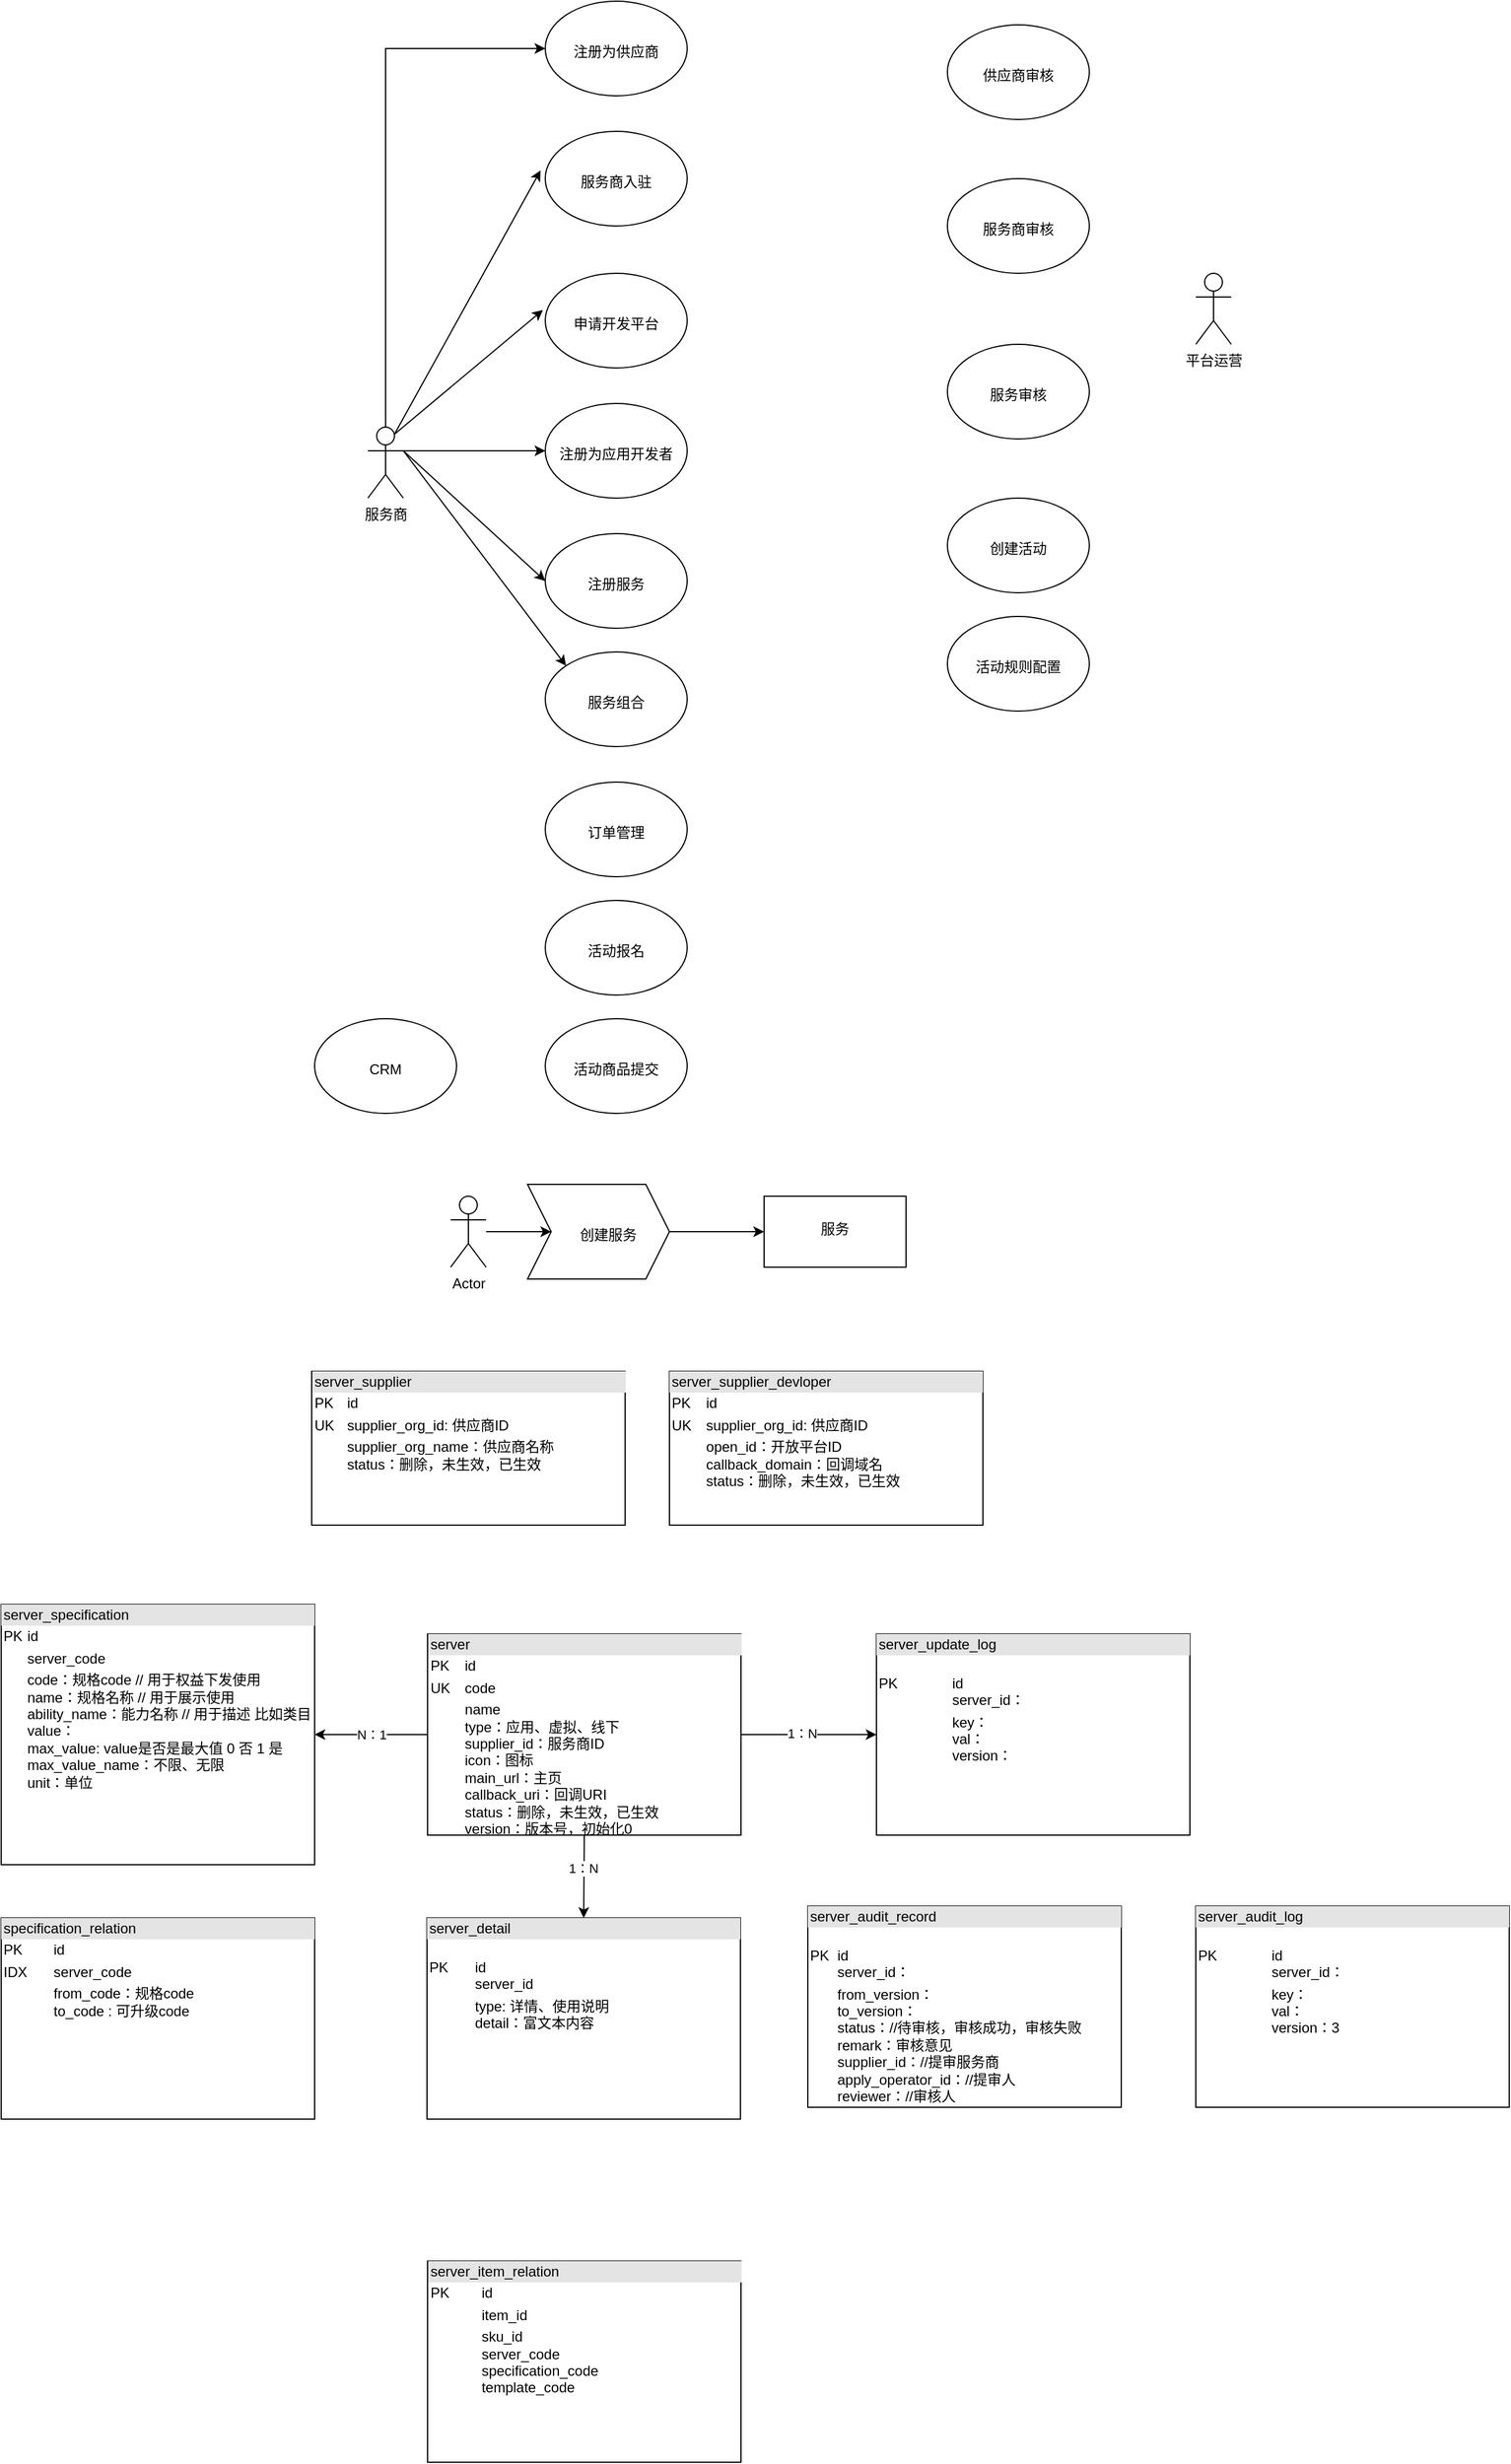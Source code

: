 <mxfile version="14.4.8" type="github">
  <diagram id="B70IhRkMhYVNKk3HT8WK" name="Page-1">
    <mxGraphModel dx="3320" dy="745" grid="1" gridSize="10" guides="1" tooltips="1" connect="1" arrows="1" fold="1" page="1" pageScale="1" pageWidth="1654" pageHeight="2336" math="0" shadow="0">
      <root>
        <mxCell id="0" />
        <mxCell id="1" parent="0" />
        <mxCell id="j2E_Z_zM7ND2CpY0MRjZ-5" value="" style="edgeStyle=orthogonalEdgeStyle;rounded=0;orthogonalLoop=1;jettySize=auto;html=1;entryX=0;entryY=0.5;entryDx=0;entryDy=0;" edge="1" parent="1" source="j2E_Z_zM7ND2CpY0MRjZ-1" target="j2E_Z_zM7ND2CpY0MRjZ-8">
          <mxGeometry relative="1" as="geometry">
            <Array as="points">
              <mxPoint x="205" y="50" />
            </Array>
          </mxGeometry>
        </mxCell>
        <mxCell id="j2E_Z_zM7ND2CpY0MRjZ-1" value="服务商" style="shape=umlActor;verticalLabelPosition=bottom;verticalAlign=top;html=1;outlineConnect=0;" vertex="1" parent="1">
          <mxGeometry x="190" y="370" width="30" height="60" as="geometry" />
        </mxCell>
        <mxCell id="j2E_Z_zM7ND2CpY0MRjZ-4" value="&lt;br&gt;&lt;br&gt;服务商入驻" style="ellipse;whiteSpace=wrap;html=1;verticalAlign=top;" vertex="1" parent="1">
          <mxGeometry x="340" y="120" width="120" height="80" as="geometry" />
        </mxCell>
        <mxCell id="j2E_Z_zM7ND2CpY0MRjZ-6" value="&lt;br&gt;&lt;br&gt;申请开发平台" style="ellipse;whiteSpace=wrap;html=1;verticalAlign=top;" vertex="1" parent="1">
          <mxGeometry x="340" y="240" width="120" height="80" as="geometry" />
        </mxCell>
        <mxCell id="j2E_Z_zM7ND2CpY0MRjZ-7" value="&lt;br&gt;&lt;br&gt;注册为应用开发者" style="ellipse;whiteSpace=wrap;html=1;verticalAlign=top;" vertex="1" parent="1">
          <mxGeometry x="340" y="350" width="120" height="80" as="geometry" />
        </mxCell>
        <mxCell id="j2E_Z_zM7ND2CpY0MRjZ-8" value="&lt;br&gt;&lt;br&gt;注册为供应商" style="ellipse;whiteSpace=wrap;html=1;verticalAlign=top;" vertex="1" parent="1">
          <mxGeometry x="340" y="10" width="120" height="80" as="geometry" />
        </mxCell>
        <mxCell id="j2E_Z_zM7ND2CpY0MRjZ-9" value="" style="endArrow=classic;html=1;entryX=-0.033;entryY=0.413;entryDx=0;entryDy=0;entryPerimeter=0;exitX=0.75;exitY=0.1;exitDx=0;exitDy=0;exitPerimeter=0;" edge="1" parent="1" source="j2E_Z_zM7ND2CpY0MRjZ-1" target="j2E_Z_zM7ND2CpY0MRjZ-4">
          <mxGeometry width="50" height="50" relative="1" as="geometry">
            <mxPoint x="220" y="310" as="sourcePoint" />
            <mxPoint x="260" y="280" as="targetPoint" />
          </mxGeometry>
        </mxCell>
        <mxCell id="j2E_Z_zM7ND2CpY0MRjZ-10" value="" style="endArrow=classic;html=1;entryX=-0.017;entryY=0.388;entryDx=0;entryDy=0;entryPerimeter=0;exitX=0.75;exitY=0.1;exitDx=0;exitDy=0;exitPerimeter=0;" edge="1" parent="1" source="j2E_Z_zM7ND2CpY0MRjZ-1" target="j2E_Z_zM7ND2CpY0MRjZ-6">
          <mxGeometry width="50" height="50" relative="1" as="geometry">
            <mxPoint x="220" y="385" as="sourcePoint" />
            <mxPoint x="346.04" y="163.04" as="targetPoint" />
          </mxGeometry>
        </mxCell>
        <mxCell id="j2E_Z_zM7ND2CpY0MRjZ-11" value="" style="endArrow=classic;html=1;entryX=0;entryY=0.5;entryDx=0;entryDy=0;exitX=1;exitY=0.333;exitDx=0;exitDy=0;exitPerimeter=0;" edge="1" parent="1" source="j2E_Z_zM7ND2CpY0MRjZ-1" target="j2E_Z_zM7ND2CpY0MRjZ-7">
          <mxGeometry width="50" height="50" relative="1" as="geometry">
            <mxPoint x="220" y="260" as="sourcePoint" />
            <mxPoint x="347.96" y="281.04" as="targetPoint" />
          </mxGeometry>
        </mxCell>
        <mxCell id="j2E_Z_zM7ND2CpY0MRjZ-12" value="&lt;br&gt;&lt;br&gt;注册服务" style="ellipse;whiteSpace=wrap;html=1;verticalAlign=top;" vertex="1" parent="1">
          <mxGeometry x="340" y="460" width="120" height="80" as="geometry" />
        </mxCell>
        <mxCell id="j2E_Z_zM7ND2CpY0MRjZ-13" value="&lt;br&gt;&lt;br&gt;服务组合" style="ellipse;whiteSpace=wrap;html=1;verticalAlign=top;" vertex="1" parent="1">
          <mxGeometry x="340" y="560" width="120" height="80" as="geometry" />
        </mxCell>
        <mxCell id="j2E_Z_zM7ND2CpY0MRjZ-14" value="" style="endArrow=classic;html=1;entryX=0;entryY=0.5;entryDx=0;entryDy=0;exitX=1;exitY=0.333;exitDx=0;exitDy=0;exitPerimeter=0;" edge="1" parent="1" source="j2E_Z_zM7ND2CpY0MRjZ-1">
          <mxGeometry width="50" height="50" relative="1" as="geometry">
            <mxPoint x="220" y="260" as="sourcePoint" />
            <mxPoint x="340" y="500" as="targetPoint" />
          </mxGeometry>
        </mxCell>
        <mxCell id="j2E_Z_zM7ND2CpY0MRjZ-16" value="" style="endArrow=classic;html=1;entryX=0;entryY=0;entryDx=0;entryDy=0;exitX=1;exitY=0.333;exitDx=0;exitDy=0;exitPerimeter=0;" edge="1" parent="1" source="j2E_Z_zM7ND2CpY0MRjZ-1" target="j2E_Z_zM7ND2CpY0MRjZ-13">
          <mxGeometry width="50" height="50" relative="1" as="geometry">
            <mxPoint x="230" y="440" as="sourcePoint" />
            <mxPoint x="350" y="550" as="targetPoint" />
          </mxGeometry>
        </mxCell>
        <mxCell id="j2E_Z_zM7ND2CpY0MRjZ-17" value="&lt;br&gt;&lt;br&gt;订单管理" style="ellipse;whiteSpace=wrap;html=1;verticalAlign=top;" vertex="1" parent="1">
          <mxGeometry x="340" y="670" width="120" height="80" as="geometry" />
        </mxCell>
        <mxCell id="j2E_Z_zM7ND2CpY0MRjZ-18" value="&lt;br&gt;&lt;br&gt;活动报名" style="ellipse;whiteSpace=wrap;html=1;verticalAlign=top;" vertex="1" parent="1">
          <mxGeometry x="340" y="770" width="120" height="80" as="geometry" />
        </mxCell>
        <mxCell id="j2E_Z_zM7ND2CpY0MRjZ-19" value="&lt;br&gt;&lt;br&gt;活动商品提交" style="ellipse;whiteSpace=wrap;html=1;verticalAlign=top;" vertex="1" parent="1">
          <mxGeometry x="340" y="870" width="120" height="80" as="geometry" />
        </mxCell>
        <mxCell id="j2E_Z_zM7ND2CpY0MRjZ-20" value="&lt;br&gt;&lt;br&gt;CRM" style="ellipse;whiteSpace=wrap;html=1;verticalAlign=top;" vertex="1" parent="1">
          <mxGeometry x="145" y="870" width="120" height="80" as="geometry" />
        </mxCell>
        <mxCell id="j2E_Z_zM7ND2CpY0MRjZ-21" value="平台运营" style="shape=umlActor;verticalLabelPosition=bottom;verticalAlign=top;html=1;outlineConnect=0;" vertex="1" parent="1">
          <mxGeometry x="890" y="240" width="30" height="60" as="geometry" />
        </mxCell>
        <mxCell id="j2E_Z_zM7ND2CpY0MRjZ-22" value="&lt;br&gt;&lt;br&gt;供应商审核" style="ellipse;whiteSpace=wrap;html=1;verticalAlign=top;" vertex="1" parent="1">
          <mxGeometry x="680" y="30" width="120" height="80" as="geometry" />
        </mxCell>
        <mxCell id="j2E_Z_zM7ND2CpY0MRjZ-23" value="&lt;br&gt;&lt;br&gt;服务商审核" style="ellipse;whiteSpace=wrap;html=1;verticalAlign=top;" vertex="1" parent="1">
          <mxGeometry x="680" y="160" width="120" height="80" as="geometry" />
        </mxCell>
        <mxCell id="j2E_Z_zM7ND2CpY0MRjZ-24" value="&lt;br&gt;&lt;br&gt;服务审核" style="ellipse;whiteSpace=wrap;html=1;verticalAlign=top;" vertex="1" parent="1">
          <mxGeometry x="680" y="300" width="120" height="80" as="geometry" />
        </mxCell>
        <mxCell id="j2E_Z_zM7ND2CpY0MRjZ-25" value="&lt;br&gt;&lt;br&gt;创建活动" style="ellipse;whiteSpace=wrap;html=1;verticalAlign=top;" vertex="1" parent="1">
          <mxGeometry x="680" y="430" width="120" height="80" as="geometry" />
        </mxCell>
        <mxCell id="j2E_Z_zM7ND2CpY0MRjZ-26" value="&lt;br&gt;&lt;br&gt;活动规则配置" style="ellipse;whiteSpace=wrap;html=1;verticalAlign=top;" vertex="1" parent="1">
          <mxGeometry x="680" y="530" width="120" height="80" as="geometry" />
        </mxCell>
        <mxCell id="j2E_Z_zM7ND2CpY0MRjZ-27" value="&lt;div style=&quot;box-sizing: border-box ; width: 100% ; background: #e4e4e4 ; padding: 2px&quot;&gt;server&lt;/div&gt;&lt;table style=&quot;width: 100% ; font-size: 1em&quot; cellpadding=&quot;2&quot; cellspacing=&quot;0&quot;&gt;&lt;tbody&gt;&lt;tr&gt;&lt;td&gt;PK&lt;/td&gt;&lt;td&gt;id&lt;/td&gt;&lt;/tr&gt;&lt;tr&gt;&lt;td&gt;UK&lt;/td&gt;&lt;td&gt;code&lt;/td&gt;&lt;/tr&gt;&lt;tr&gt;&lt;td&gt;&lt;/td&gt;&lt;td&gt;name&lt;br&gt;type：应用、虚拟、线下&lt;br&gt;supplier_id：服务商ID&lt;br&gt;icon：图标&lt;br&gt;main_url：主页&lt;br&gt;callback_uri：回调URI&lt;br&gt;status：删除，未生效，已生效&lt;br&gt;version：版本号，初始化0&lt;br&gt;&lt;br&gt;&lt;/td&gt;&lt;/tr&gt;&lt;/tbody&gt;&lt;/table&gt;" style="verticalAlign=top;align=left;overflow=fill;html=1;" vertex="1" parent="1">
          <mxGeometry x="240.5" y="1390" width="265" height="170" as="geometry" />
        </mxCell>
        <mxCell id="j2E_Z_zM7ND2CpY0MRjZ-28" value="&lt;div style=&quot;box-sizing: border-box ; width: 100% ; background: #e4e4e4 ; padding: 2px&quot;&gt;server_detail&lt;/div&gt;&lt;table style=&quot;width: 100% ; font-size: 1em&quot; cellpadding=&quot;2&quot; cellspacing=&quot;0&quot;&gt;&lt;tbody&gt;&lt;tr&gt;&lt;td&gt;PK&lt;/td&gt;&lt;td&gt;&lt;br&gt;id&lt;br&gt;server_id&lt;br&gt;&lt;/td&gt;&lt;/tr&gt;&lt;tr&gt;&lt;td&gt;&lt;br&gt;&lt;/td&gt;&lt;td&gt;type: 详情、使用说明&lt;br&gt;detail：富文本内容&lt;/td&gt;&lt;/tr&gt;&lt;tr&gt;&lt;td&gt;&lt;/td&gt;&lt;td&gt;&lt;br&gt;&lt;br&gt;&lt;/td&gt;&lt;/tr&gt;&lt;/tbody&gt;&lt;/table&gt;" style="verticalAlign=top;align=left;overflow=fill;html=1;" vertex="1" parent="1">
          <mxGeometry x="240" y="1630" width="265" height="170" as="geometry" />
        </mxCell>
        <mxCell id="j2E_Z_zM7ND2CpY0MRjZ-29" value="&lt;div style=&quot;box-sizing: border-box ; width: 100% ; background: #e4e4e4 ; padding: 2px&quot;&gt;server_update_log&lt;/div&gt;&lt;table style=&quot;width: 100% ; font-size: 1em&quot; cellpadding=&quot;2&quot; cellspacing=&quot;0&quot;&gt;&lt;tbody&gt;&lt;tr&gt;&lt;td&gt;PK&lt;/td&gt;&lt;td&gt;&lt;br&gt;id&lt;br&gt;server_id：&lt;/td&gt;&lt;/tr&gt;&lt;tr&gt;&lt;td&gt;&lt;br&gt;&lt;/td&gt;&lt;td&gt;key：&lt;br&gt;val：&lt;br&gt;version：&lt;/td&gt;&lt;/tr&gt;&lt;tr&gt;&lt;td&gt;&lt;/td&gt;&lt;td&gt;&lt;br&gt;&lt;br&gt;&lt;/td&gt;&lt;/tr&gt;&lt;/tbody&gt;&lt;/table&gt;" style="verticalAlign=top;align=left;overflow=fill;html=1;" vertex="1" parent="1">
          <mxGeometry x="620" y="1390" width="265" height="170" as="geometry" />
        </mxCell>
        <mxCell id="j2E_Z_zM7ND2CpY0MRjZ-32" value="" style="edgeStyle=orthogonalEdgeStyle;rounded=0;orthogonalLoop=1;jettySize=auto;html=1;" edge="1" parent="1" source="j2E_Z_zM7ND2CpY0MRjZ-30" target="j2E_Z_zM7ND2CpY0MRjZ-31">
          <mxGeometry relative="1" as="geometry" />
        </mxCell>
        <mxCell id="j2E_Z_zM7ND2CpY0MRjZ-30" value="Actor" style="shape=umlActor;verticalLabelPosition=bottom;verticalAlign=top;html=1;outlineConnect=0;" vertex="1" parent="1">
          <mxGeometry x="260" y="1020" width="30" height="60" as="geometry" />
        </mxCell>
        <mxCell id="j2E_Z_zM7ND2CpY0MRjZ-34" value="" style="edgeStyle=orthogonalEdgeStyle;rounded=0;orthogonalLoop=1;jettySize=auto;html=1;" edge="1" parent="1" source="j2E_Z_zM7ND2CpY0MRjZ-31" target="j2E_Z_zM7ND2CpY0MRjZ-33">
          <mxGeometry relative="1" as="geometry" />
        </mxCell>
        <mxCell id="j2E_Z_zM7ND2CpY0MRjZ-31" value="&lt;br&gt;&lt;br&gt;&amp;nbsp; &amp;nbsp; &amp;nbsp;创建服务" style="shape=step;perimeter=stepPerimeter;whiteSpace=wrap;html=1;fixedSize=1;verticalAlign=top;" vertex="1" parent="1">
          <mxGeometry x="325" y="1010" width="120" height="80" as="geometry" />
        </mxCell>
        <mxCell id="j2E_Z_zM7ND2CpY0MRjZ-33" value="&lt;br&gt;服务" style="whiteSpace=wrap;html=1;verticalAlign=top;" vertex="1" parent="1">
          <mxGeometry x="525" y="1020" width="120" height="60" as="geometry" />
        </mxCell>
        <mxCell id="j2E_Z_zM7ND2CpY0MRjZ-35" value="&lt;div style=&quot;box-sizing: border-box ; width: 100% ; background: #e4e4e4 ; padding: 2px&quot;&gt;server_audit_record&lt;/div&gt;&lt;table style=&quot;width: 100% ; font-size: 1em&quot; cellpadding=&quot;2&quot; cellspacing=&quot;0&quot;&gt;&lt;tbody&gt;&lt;tr&gt;&lt;td&gt;PK&lt;/td&gt;&lt;td&gt;&lt;br&gt;id&lt;br&gt;server_id：&lt;/td&gt;&lt;/tr&gt;&lt;tr&gt;&lt;td&gt;&lt;br&gt;&lt;/td&gt;&lt;td&gt;from_version：&lt;br&gt;to_version：&lt;br&gt;status：//待审核，审核成功，审核失败&lt;br&gt;remark：审核意见&lt;br&gt;supplier_id：//提审服务商&lt;br&gt;apply_operator_id：//提审人&lt;br&gt;reviewer：//审核人&lt;br&gt;&lt;br&gt;&lt;/td&gt;&lt;/tr&gt;&lt;tr&gt;&lt;td&gt;&lt;/td&gt;&lt;td&gt;&lt;br&gt;&lt;br&gt;&lt;/td&gt;&lt;/tr&gt;&lt;/tbody&gt;&lt;/table&gt;" style="verticalAlign=top;align=left;overflow=fill;html=1;" vertex="1" parent="1">
          <mxGeometry x="562" y="1620" width="265" height="170" as="geometry" />
        </mxCell>
        <mxCell id="j2E_Z_zM7ND2CpY0MRjZ-36" value="&lt;div style=&quot;box-sizing: border-box ; width: 100% ; background: #e4e4e4 ; padding: 2px&quot;&gt;server_audit_log&lt;/div&gt;&lt;table style=&quot;width: 100% ; font-size: 1em&quot; cellpadding=&quot;2&quot; cellspacing=&quot;0&quot;&gt;&lt;tbody&gt;&lt;tr&gt;&lt;td&gt;PK&lt;/td&gt;&lt;td&gt;&lt;br&gt;id&lt;br&gt;server_id：&lt;/td&gt;&lt;/tr&gt;&lt;tr&gt;&lt;td&gt;&lt;br&gt;&lt;/td&gt;&lt;td&gt;key：&lt;br&gt;val：&lt;br&gt;version：3&lt;br&gt;&lt;br&gt;&lt;/td&gt;&lt;/tr&gt;&lt;tr&gt;&lt;td&gt;&lt;/td&gt;&lt;td&gt;&lt;br&gt;&lt;br&gt;&lt;/td&gt;&lt;/tr&gt;&lt;/tbody&gt;&lt;/table&gt;" style="verticalAlign=top;align=left;overflow=fill;html=1;" vertex="1" parent="1">
          <mxGeometry x="890" y="1620" width="265" height="170" as="geometry" />
        </mxCell>
        <mxCell id="j2E_Z_zM7ND2CpY0MRjZ-37" value="&lt;div style=&quot;box-sizing: border-box ; width: 100% ; background: #e4e4e4 ; padding: 2px&quot;&gt;server_specification&lt;/div&gt;&lt;table style=&quot;width: 100% ; font-size: 1em&quot; cellpadding=&quot;2&quot; cellspacing=&quot;0&quot;&gt;&lt;tbody&gt;&lt;tr&gt;&lt;td&gt;PK&lt;/td&gt;&lt;td&gt;id&lt;/td&gt;&lt;/tr&gt;&lt;tr&gt;&lt;td&gt;&lt;br&gt;&lt;/td&gt;&lt;td&gt;server_code&lt;/td&gt;&lt;/tr&gt;&lt;tr&gt;&lt;td&gt;&lt;/td&gt;&lt;td&gt;code：规格code // 用于权益下发使用&lt;br&gt;name：规格名称 // 用于展示使用&lt;br&gt;ability_name：能力名称 // 用于描述 比如类目&lt;br&gt;value：&lt;br&gt;max_value: value是否是最大值 0 否 1 是&lt;br&gt;max_value_name：不限、无限&lt;br&gt;unit：单位&lt;br&gt;&lt;br&gt;&lt;/td&gt;&lt;/tr&gt;&lt;/tbody&gt;&lt;/table&gt;" style="verticalAlign=top;align=left;overflow=fill;html=1;" vertex="1" parent="1">
          <mxGeometry x="-120" y="1365" width="265" height="220" as="geometry" />
        </mxCell>
        <mxCell id="j2E_Z_zM7ND2CpY0MRjZ-38" value="&lt;div style=&quot;box-sizing: border-box ; width: 100% ; background: #e4e4e4 ; padding: 2px&quot;&gt;specification_relation&lt;/div&gt;&lt;table style=&quot;width: 100% ; font-size: 1em&quot; cellpadding=&quot;2&quot; cellspacing=&quot;0&quot;&gt;&lt;tbody&gt;&lt;tr&gt;&lt;td&gt;PK&lt;/td&gt;&lt;td&gt;id&lt;/td&gt;&lt;/tr&gt;&lt;tr&gt;&lt;td&gt;IDX&lt;/td&gt;&lt;td&gt;server_code&lt;/td&gt;&lt;/tr&gt;&lt;tr&gt;&lt;td&gt;&lt;/td&gt;&lt;td&gt;from_code：规格code&amp;nbsp;&lt;br&gt;to_code : 可升级code&lt;br&gt;&lt;br&gt;&lt;br&gt;&lt;br&gt;&lt;/td&gt;&lt;/tr&gt;&lt;/tbody&gt;&lt;/table&gt;" style="verticalAlign=top;align=left;overflow=fill;html=1;" vertex="1" parent="1">
          <mxGeometry x="-120" y="1630" width="265" height="170" as="geometry" />
        </mxCell>
        <mxCell id="j2E_Z_zM7ND2CpY0MRjZ-40" value="" style="endArrow=classic;html=1;entryX=0;entryY=0.5;entryDx=0;entryDy=0;exitX=1;exitY=0.5;exitDx=0;exitDy=0;" edge="1" parent="1" source="j2E_Z_zM7ND2CpY0MRjZ-27" target="j2E_Z_zM7ND2CpY0MRjZ-29">
          <mxGeometry width="50" height="50" relative="1" as="geometry">
            <mxPoint x="517.5" y="1525" as="sourcePoint" />
            <mxPoint x="588.211" y="1475" as="targetPoint" />
          </mxGeometry>
        </mxCell>
        <mxCell id="j2E_Z_zM7ND2CpY0MRjZ-41" value="1：N" style="edgeLabel;html=1;align=center;verticalAlign=middle;resizable=0;points=[];" vertex="1" connectable="0" parent="j2E_Z_zM7ND2CpY0MRjZ-40">
          <mxGeometry x="-0.11" y="1" relative="1" as="geometry">
            <mxPoint as="offset" />
          </mxGeometry>
        </mxCell>
        <mxCell id="j2E_Z_zM7ND2CpY0MRjZ-42" value="N：1" style="endArrow=classic;html=1;entryX=1;entryY=0.5;entryDx=0;entryDy=0;exitX=0;exitY=0.5;exitDx=0;exitDy=0;" edge="1" parent="1" source="j2E_Z_zM7ND2CpY0MRjZ-27" target="j2E_Z_zM7ND2CpY0MRjZ-37">
          <mxGeometry width="50" height="50" relative="1" as="geometry">
            <mxPoint x="202.5" y="1530" as="sourcePoint" />
            <mxPoint x="252.5" y="1480" as="targetPoint" />
          </mxGeometry>
        </mxCell>
        <mxCell id="j2E_Z_zM7ND2CpY0MRjZ-43" value="" style="endArrow=classic;html=1;entryX=0.5;entryY=0;entryDx=0;entryDy=0;exitX=0.5;exitY=1;exitDx=0;exitDy=0;" edge="1" parent="1" source="j2E_Z_zM7ND2CpY0MRjZ-27" target="j2E_Z_zM7ND2CpY0MRjZ-28">
          <mxGeometry width="50" height="50" relative="1" as="geometry">
            <mxPoint x="420" y="1600" as="sourcePoint" />
            <mxPoint x="470" y="1550" as="targetPoint" />
          </mxGeometry>
        </mxCell>
        <mxCell id="j2E_Z_zM7ND2CpY0MRjZ-44" value="1：N" style="edgeLabel;html=1;align=center;verticalAlign=middle;resizable=0;points=[];" vertex="1" connectable="0" parent="j2E_Z_zM7ND2CpY0MRjZ-43">
          <mxGeometry x="-0.2" y="-1" relative="1" as="geometry">
            <mxPoint as="offset" />
          </mxGeometry>
        </mxCell>
        <mxCell id="j2E_Z_zM7ND2CpY0MRjZ-45" value="&lt;div style=&quot;box-sizing: border-box ; width: 100% ; background: #e4e4e4 ; padding: 2px&quot;&gt;server_item_relation&lt;/div&gt;&lt;table style=&quot;width: 100% ; font-size: 1em&quot; cellpadding=&quot;2&quot; cellspacing=&quot;0&quot;&gt;&lt;tbody&gt;&lt;tr&gt;&lt;td&gt;PK&lt;/td&gt;&lt;td&gt;id&lt;/td&gt;&lt;/tr&gt;&lt;tr&gt;&lt;td&gt;&lt;br&gt;&lt;/td&gt;&lt;td&gt;item_id&lt;/td&gt;&lt;/tr&gt;&lt;tr&gt;&lt;td&gt;&lt;/td&gt;&lt;td&gt;sku_id&lt;br&gt;server_code&lt;br&gt;specification_code&lt;br&gt;template_code&lt;br&gt;&lt;br&gt;&lt;/td&gt;&lt;/tr&gt;&lt;/tbody&gt;&lt;/table&gt;" style="verticalAlign=top;align=left;overflow=fill;html=1;" vertex="1" parent="1">
          <mxGeometry x="240.5" y="1920" width="265" height="170" as="geometry" />
        </mxCell>
        <mxCell id="j2E_Z_zM7ND2CpY0MRjZ-46" value="&lt;div style=&quot;box-sizing: border-box ; width: 100% ; background: #e4e4e4 ; padding: 2px&quot;&gt;server_supplier&lt;/div&gt;&lt;table style=&quot;width: 100% ; font-size: 1em&quot; cellpadding=&quot;2&quot; cellspacing=&quot;0&quot;&gt;&lt;tbody&gt;&lt;tr&gt;&lt;td&gt;PK&lt;/td&gt;&lt;td&gt;id&lt;/td&gt;&lt;/tr&gt;&lt;tr&gt;&lt;td&gt;UK&lt;/td&gt;&lt;td&gt;supplier_org_id: 供应商ID&lt;/td&gt;&lt;/tr&gt;&lt;tr&gt;&lt;td&gt;&lt;/td&gt;&lt;td&gt;supplier_org_name：供应商名称&lt;br&gt;status：删除，未生效，已生效&lt;br&gt;&lt;br&gt;&lt;/td&gt;&lt;/tr&gt;&lt;/tbody&gt;&lt;/table&gt;" style="verticalAlign=top;align=left;overflow=fill;html=1;" vertex="1" parent="1">
          <mxGeometry x="142.5" y="1168" width="265" height="130" as="geometry" />
        </mxCell>
        <mxCell id="j2E_Z_zM7ND2CpY0MRjZ-47" value="&lt;div style=&quot;box-sizing: border-box ; width: 100% ; background: #e4e4e4 ; padding: 2px&quot;&gt;server_supplier_devloper&lt;/div&gt;&lt;table style=&quot;width: 100% ; font-size: 1em&quot; cellpadding=&quot;2&quot; cellspacing=&quot;0&quot;&gt;&lt;tbody&gt;&lt;tr&gt;&lt;td&gt;PK&lt;/td&gt;&lt;td&gt;id&lt;/td&gt;&lt;/tr&gt;&lt;tr&gt;&lt;td&gt;UK&lt;/td&gt;&lt;td&gt;supplier_org_id: 供应商ID&lt;/td&gt;&lt;/tr&gt;&lt;tr&gt;&lt;td&gt;&lt;/td&gt;&lt;td&gt;open_id：开放平台ID&lt;br&gt;callback_domain：回调域名&lt;br&gt;status：删除，未生效，已生效&lt;br&gt;&lt;br&gt;&lt;/td&gt;&lt;/tr&gt;&lt;/tbody&gt;&lt;/table&gt;" style="verticalAlign=top;align=left;overflow=fill;html=1;" vertex="1" parent="1">
          <mxGeometry x="445" y="1168" width="265" height="130" as="geometry" />
        </mxCell>
      </root>
    </mxGraphModel>
  </diagram>
</mxfile>
